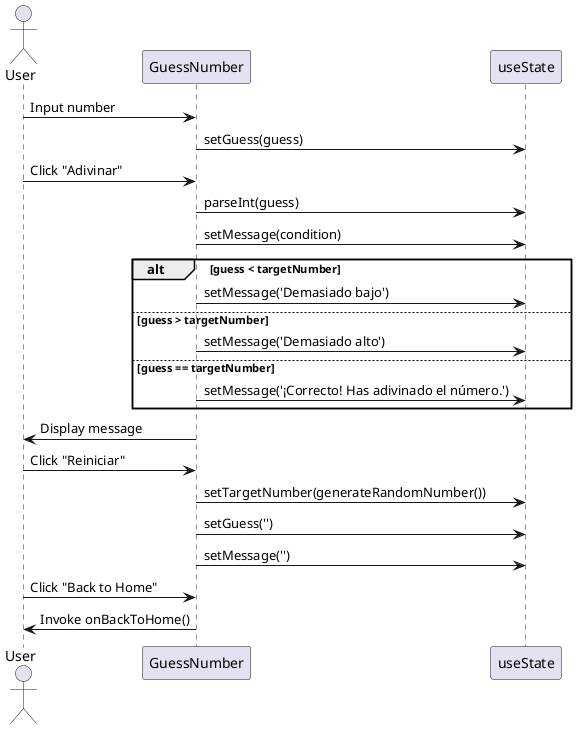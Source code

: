 
@startuml
actor User
participant "GuessNumber" as Game
participant "useState" as State

User -> Game : Input number
Game -> State : setGuess(guess)
User -> Game : Click "Adivinar"
Game -> State : parseInt(guess)
Game -> State : setMessage(condition)
alt guess < targetNumber
    Game -> State : setMessage('Demasiado bajo')
else guess > targetNumber
    Game -> State : setMessage('Demasiado alto')
else guess == targetNumber
    Game -> State : setMessage('¡Correcto! Has adivinado el número.')
end
Game -> User : Display message

User -> Game : Click "Reiniciar"
Game -> State : setTargetNumber(generateRandomNumber())
Game -> State : setGuess('')
Game -> State : setMessage('')

User -> Game : Click "Back to Home"
Game -> User : Invoke onBackToHome()
@enduml
